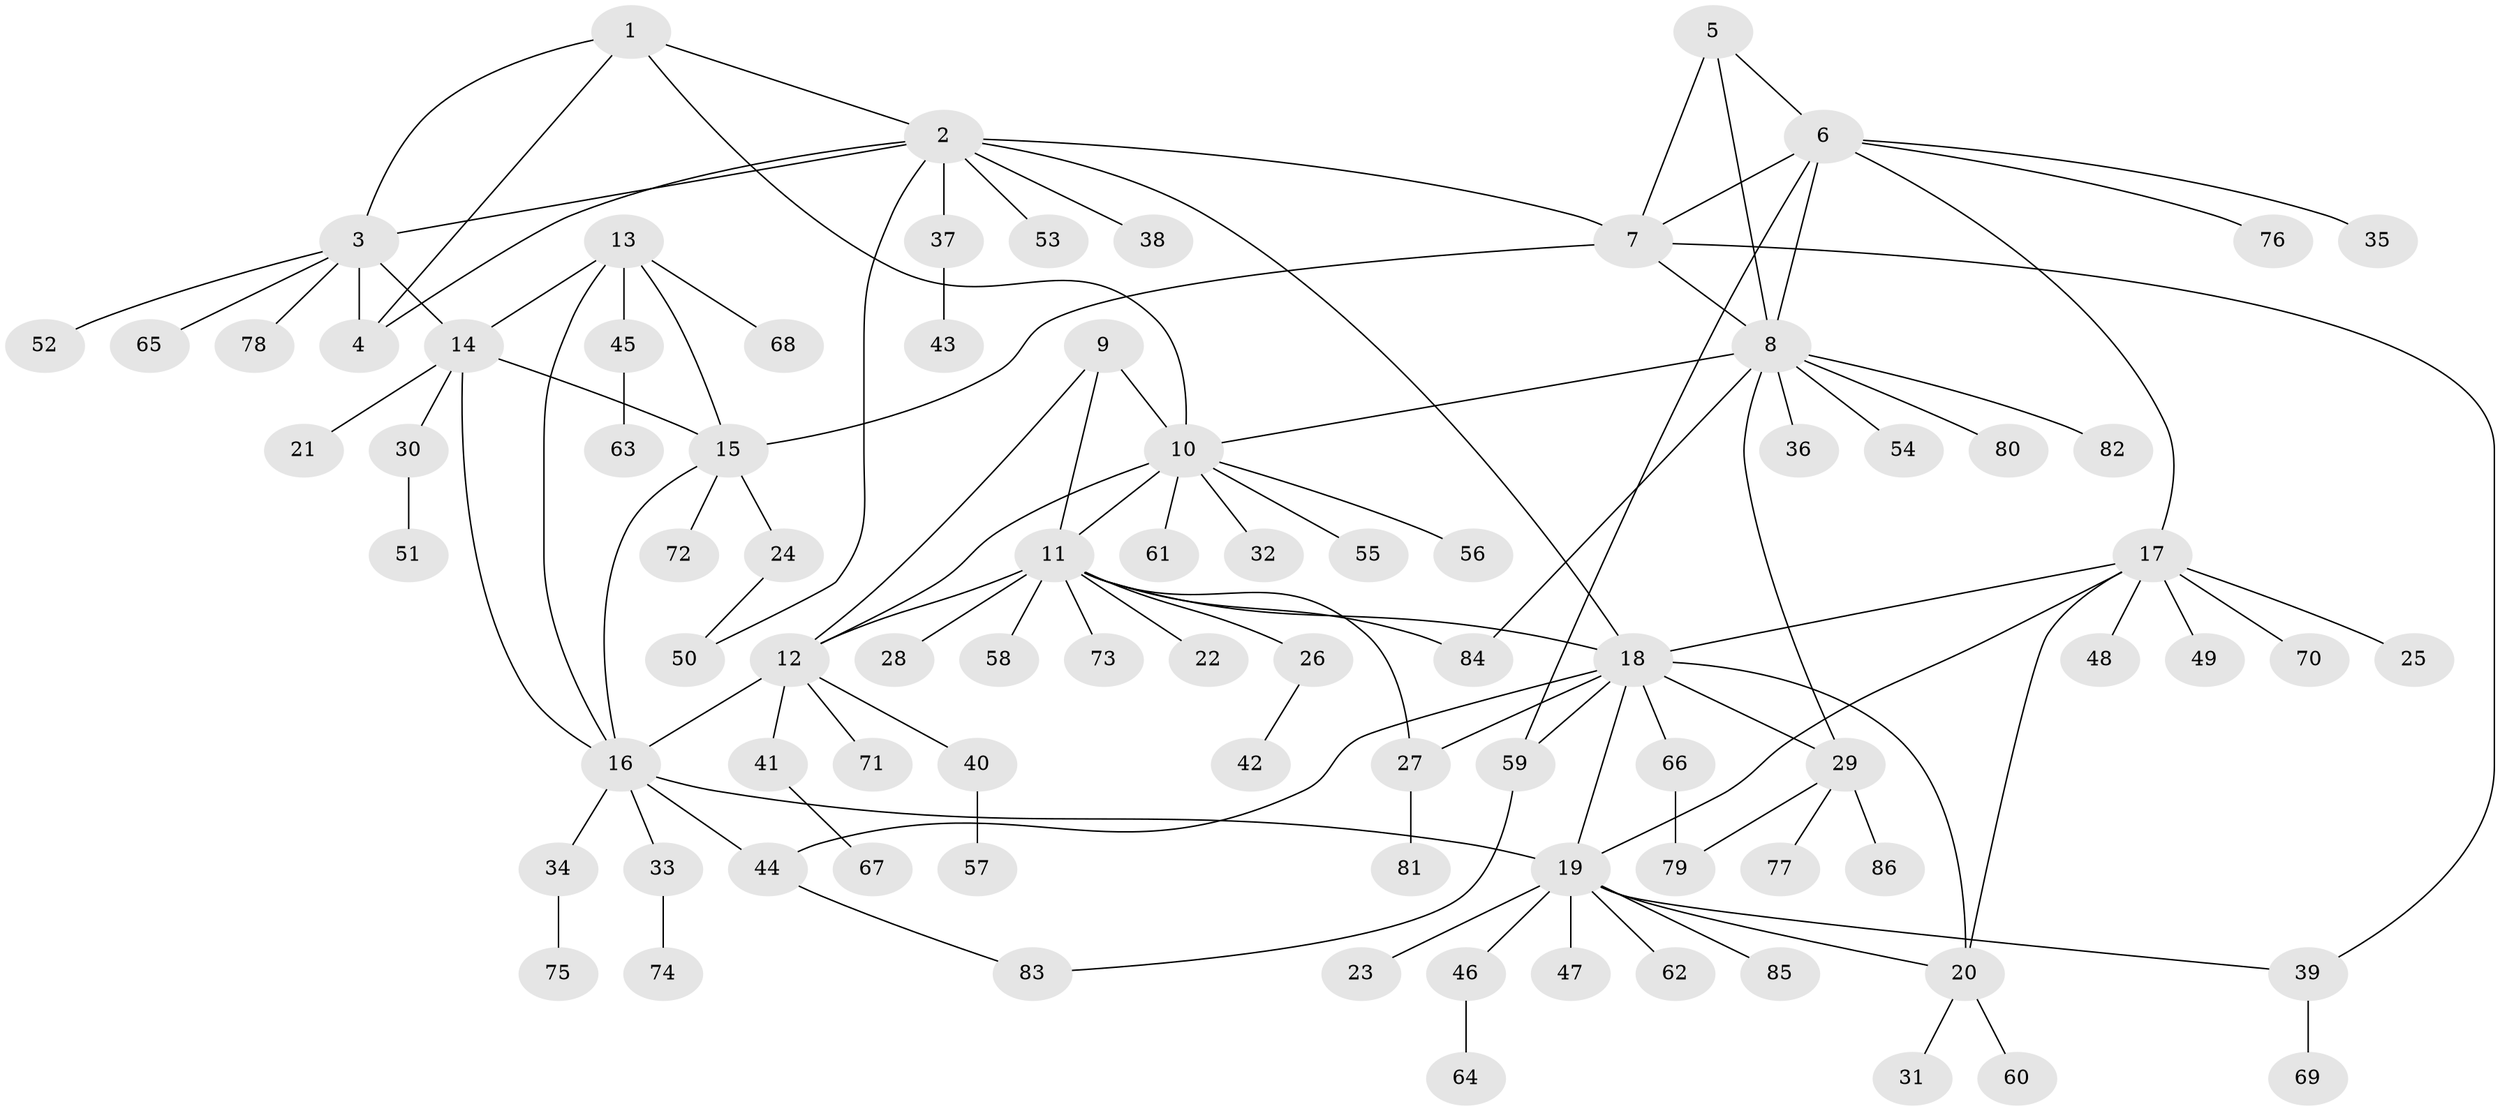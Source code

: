 // Generated by graph-tools (version 1.1) at 2025/11/02/27/25 16:11:36]
// undirected, 86 vertices, 115 edges
graph export_dot {
graph [start="1"]
  node [color=gray90,style=filled];
  1;
  2;
  3;
  4;
  5;
  6;
  7;
  8;
  9;
  10;
  11;
  12;
  13;
  14;
  15;
  16;
  17;
  18;
  19;
  20;
  21;
  22;
  23;
  24;
  25;
  26;
  27;
  28;
  29;
  30;
  31;
  32;
  33;
  34;
  35;
  36;
  37;
  38;
  39;
  40;
  41;
  42;
  43;
  44;
  45;
  46;
  47;
  48;
  49;
  50;
  51;
  52;
  53;
  54;
  55;
  56;
  57;
  58;
  59;
  60;
  61;
  62;
  63;
  64;
  65;
  66;
  67;
  68;
  69;
  70;
  71;
  72;
  73;
  74;
  75;
  76;
  77;
  78;
  79;
  80;
  81;
  82;
  83;
  84;
  85;
  86;
  1 -- 2;
  1 -- 3;
  1 -- 4;
  1 -- 10;
  2 -- 3;
  2 -- 4;
  2 -- 7;
  2 -- 18;
  2 -- 37;
  2 -- 38;
  2 -- 50;
  2 -- 53;
  3 -- 4;
  3 -- 14;
  3 -- 52;
  3 -- 65;
  3 -- 78;
  5 -- 6;
  5 -- 7;
  5 -- 8;
  6 -- 7;
  6 -- 8;
  6 -- 17;
  6 -- 35;
  6 -- 59;
  6 -- 76;
  7 -- 8;
  7 -- 15;
  7 -- 39;
  8 -- 10;
  8 -- 29;
  8 -- 36;
  8 -- 54;
  8 -- 80;
  8 -- 82;
  8 -- 84;
  9 -- 10;
  9 -- 11;
  9 -- 12;
  10 -- 11;
  10 -- 12;
  10 -- 32;
  10 -- 55;
  10 -- 56;
  10 -- 61;
  11 -- 12;
  11 -- 18;
  11 -- 22;
  11 -- 26;
  11 -- 27;
  11 -- 28;
  11 -- 58;
  11 -- 73;
  11 -- 84;
  12 -- 16;
  12 -- 40;
  12 -- 41;
  12 -- 71;
  13 -- 14;
  13 -- 15;
  13 -- 16;
  13 -- 45;
  13 -- 68;
  14 -- 15;
  14 -- 16;
  14 -- 21;
  14 -- 30;
  15 -- 16;
  15 -- 24;
  15 -- 72;
  16 -- 19;
  16 -- 33;
  16 -- 34;
  16 -- 44;
  17 -- 18;
  17 -- 19;
  17 -- 20;
  17 -- 25;
  17 -- 48;
  17 -- 49;
  17 -- 70;
  18 -- 19;
  18 -- 20;
  18 -- 27;
  18 -- 29;
  18 -- 44;
  18 -- 59;
  18 -- 66;
  19 -- 20;
  19 -- 23;
  19 -- 39;
  19 -- 46;
  19 -- 47;
  19 -- 62;
  19 -- 85;
  20 -- 31;
  20 -- 60;
  24 -- 50;
  26 -- 42;
  27 -- 81;
  29 -- 77;
  29 -- 79;
  29 -- 86;
  30 -- 51;
  33 -- 74;
  34 -- 75;
  37 -- 43;
  39 -- 69;
  40 -- 57;
  41 -- 67;
  44 -- 83;
  45 -- 63;
  46 -- 64;
  59 -- 83;
  66 -- 79;
}
